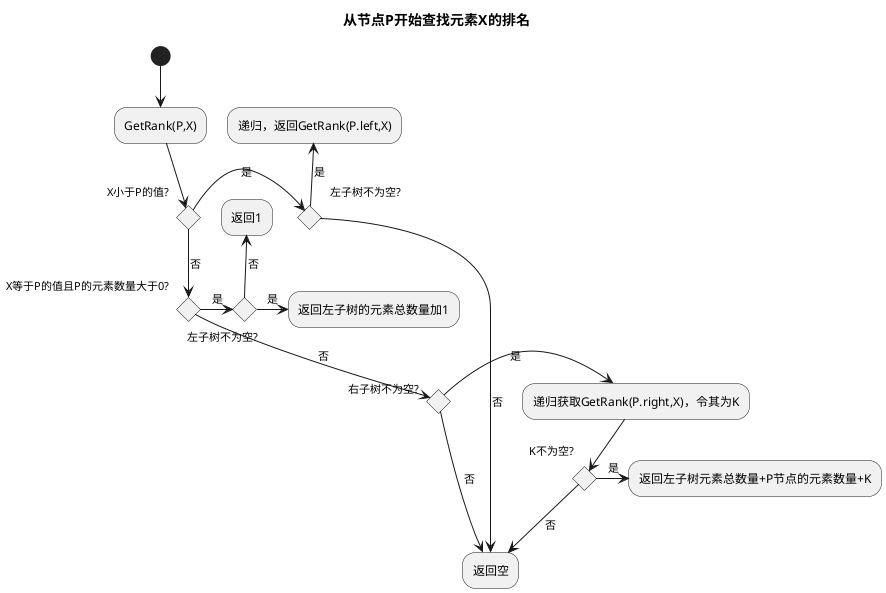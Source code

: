 @startuml
title 从节点P开始查找元素X的排名

(*) --> "GetRank(P,X)"

if "X小于P的值?" then
    -l->[是] if "左子树不为空?" then
        -u->[是] "递归，返回GetRank(P.left,X)"
    else
        -->[否] "返回空"
    endif
else
    -d->[否] if "X等于P的值且P的元素数量大于0?" then
        -r->[是] if "左子树不为空?" then
            -r->[是] "返回左子树的元素总数量加1"
        else
            -u->[否] "返回1"
        endif
    else
        -d->[否] if "右子树不为空?" then
            -r->[是] "递归获取GetRank(P.right,X)，令其为K"
            if "K不为空?" then
                -r->[是] "返回左子树元素总数量+P节点的元素数量+K"
            else
                -->[否] "返回空"
            endif
        else
            -->[否] "返回空"
    endif
endif

@enduml
    



